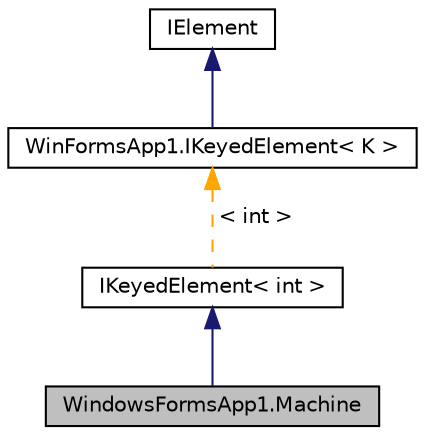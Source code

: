 digraph "WindowsFormsApp1.Machine"
{
 // LATEX_PDF_SIZE
  edge [fontname="Helvetica",fontsize="10",labelfontname="Helvetica",labelfontsize="10"];
  node [fontname="Helvetica",fontsize="10",shape=record];
  Node1 [label="WindowsFormsApp1.Machine",height=0.2,width=0.4,color="black", fillcolor="grey75", style="filled", fontcolor="black",tooltip=" "];
  Node2 -> Node1 [dir="back",color="midnightblue",fontsize="10",style="solid",fontname="Helvetica"];
  Node2 [label="IKeyedElement\< int \>",height=0.2,width=0.4,color="black", fillcolor="white", style="filled",URL="$interface_win_forms_app1_1_1_i_keyed_element.html",tooltip=" "];
  Node3 -> Node2 [dir="back",color="orange",fontsize="10",style="dashed",label=" \< int \>" ,fontname="Helvetica"];
  Node3 [label="WinFormsApp1.IKeyedElement\< K \>",height=0.2,width=0.4,color="black", fillcolor="white", style="filled",URL="$interface_win_forms_app1_1_1_i_keyed_element.html",tooltip="Интерфейс, описывающий элемент, обладающий ключом, используемым для генерации хэш-функции."];
  Node4 -> Node3 [dir="back",color="midnightblue",fontsize="10",style="solid",fontname="Helvetica"];
  Node4 [label="IElement",height=0.2,width=0.4,color="black", fillcolor="white", style="filled",URL="$interface_win_forms_app1_1_1_i_element.html",tooltip="Интерфейс, описывающий данное, хранящееся в базе."];
}
